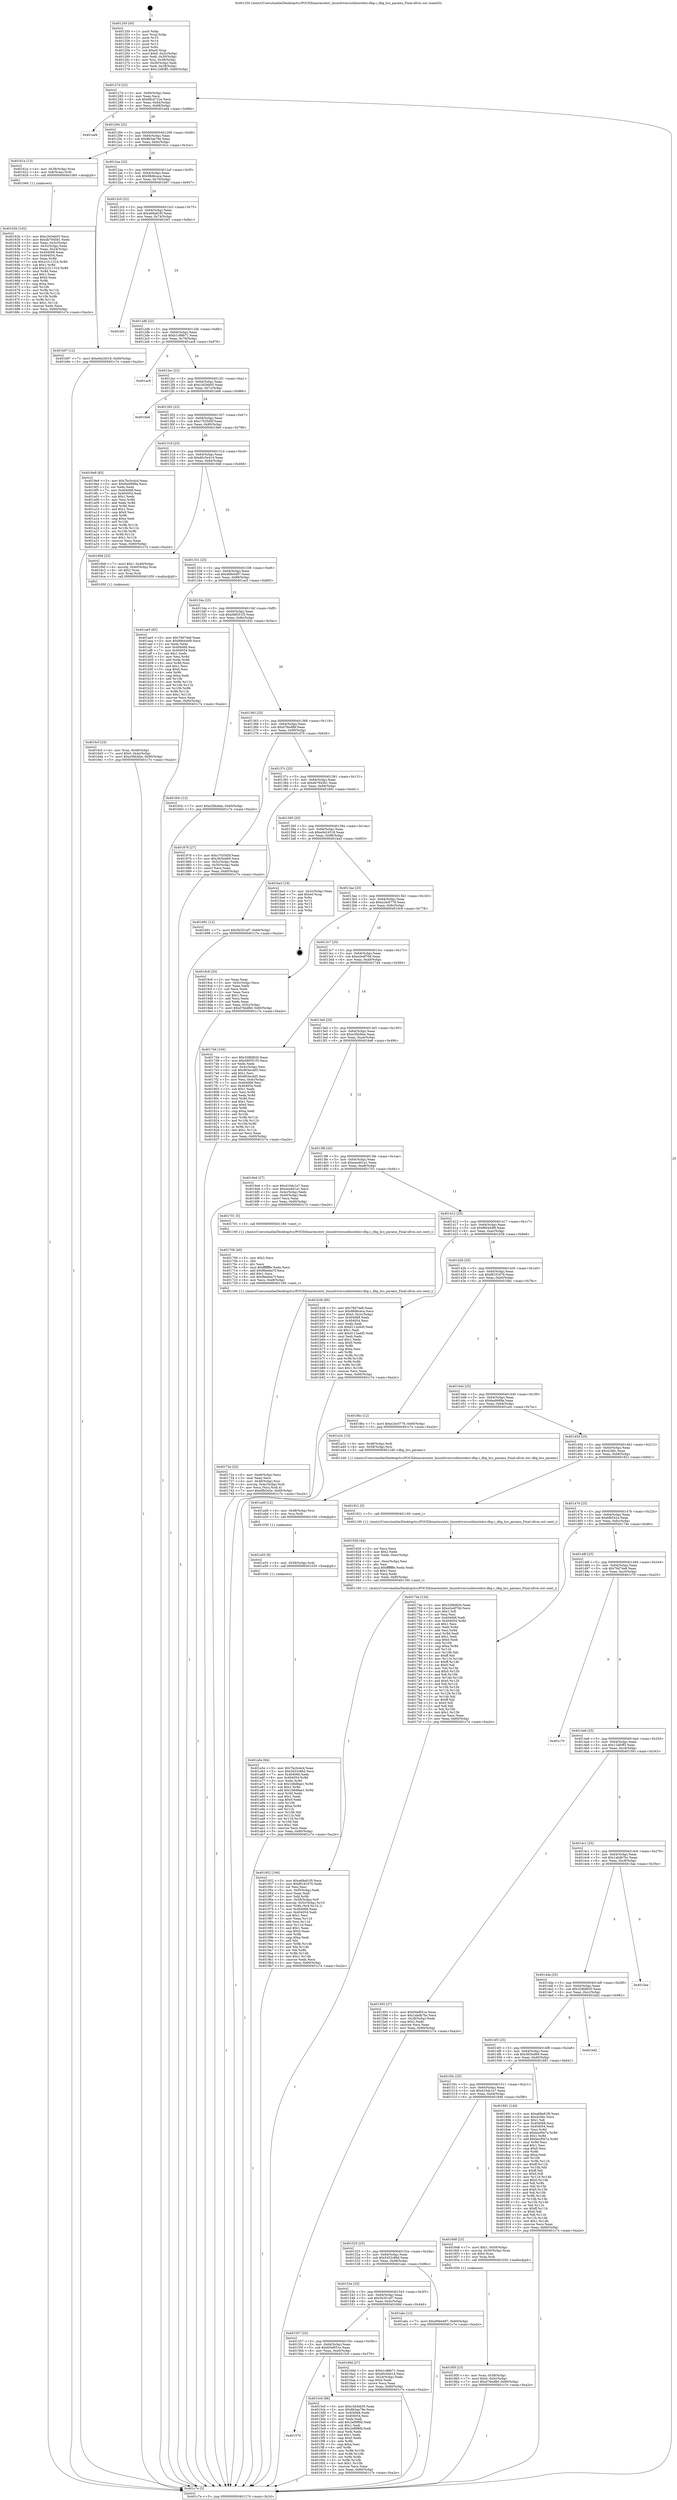 digraph "0x401250" {
  label = "0x401250 (/mnt/c/Users/mathe/Desktop/tcc/POCII/binaries/extr_linuxdriversusbhostehci-dbg.c_dbg_hcs_params_Final-ollvm.out::main(0))"
  labelloc = "t"
  node[shape=record]

  Entry [label="",width=0.3,height=0.3,shape=circle,fillcolor=black,style=filled]
  "0x40127d" [label="{
     0x40127d [23]\l
     | [instrs]\l
     &nbsp;&nbsp;0x40127d \<+3\>: mov -0x60(%rbp),%eax\l
     &nbsp;&nbsp;0x401280 \<+2\>: mov %eax,%ecx\l
     &nbsp;&nbsp;0x401282 \<+6\>: sub $0x88cd722e,%ecx\l
     &nbsp;&nbsp;0x401288 \<+3\>: mov %eax,-0x64(%rbp)\l
     &nbsp;&nbsp;0x40128b \<+3\>: mov %ecx,-0x68(%rbp)\l
     &nbsp;&nbsp;0x40128e \<+6\>: je 0000000000401ad4 \<main+0x884\>\l
  }"]
  "0x401ad4" [label="{
     0x401ad4\l
  }", style=dashed]
  "0x401294" [label="{
     0x401294 [22]\l
     | [instrs]\l
     &nbsp;&nbsp;0x401294 \<+5\>: jmp 0000000000401299 \<main+0x49\>\l
     &nbsp;&nbsp;0x401299 \<+3\>: mov -0x64(%rbp),%eax\l
     &nbsp;&nbsp;0x40129c \<+5\>: sub $0x8b3ae78e,%eax\l
     &nbsp;&nbsp;0x4012a1 \<+3\>: mov %eax,-0x6c(%rbp)\l
     &nbsp;&nbsp;0x4012a4 \<+6\>: je 000000000040161e \<main+0x3ce\>\l
  }"]
  Exit [label="",width=0.3,height=0.3,shape=circle,fillcolor=black,style=filled,peripheries=2]
  "0x40161e" [label="{
     0x40161e [13]\l
     | [instrs]\l
     &nbsp;&nbsp;0x40161e \<+4\>: mov -0x38(%rbp),%rax\l
     &nbsp;&nbsp;0x401622 \<+4\>: mov 0x8(%rax),%rdi\l
     &nbsp;&nbsp;0x401626 \<+5\>: call 0000000000401060 \<atoi@plt\>\l
     | [calls]\l
     &nbsp;&nbsp;0x401060 \{1\} (unknown)\l
  }"]
  "0x4012aa" [label="{
     0x4012aa [22]\l
     | [instrs]\l
     &nbsp;&nbsp;0x4012aa \<+5\>: jmp 00000000004012af \<main+0x5f\>\l
     &nbsp;&nbsp;0x4012af \<+3\>: mov -0x64(%rbp),%eax\l
     &nbsp;&nbsp;0x4012b2 \<+5\>: sub $0x98d6ceca,%eax\l
     &nbsp;&nbsp;0x4012b7 \<+3\>: mov %eax,-0x70(%rbp)\l
     &nbsp;&nbsp;0x4012ba \<+6\>: je 0000000000401b97 \<main+0x947\>\l
  }"]
  "0x401a5e" [label="{
     0x401a5e [94]\l
     | [instrs]\l
     &nbsp;&nbsp;0x401a5e \<+5\>: mov $0x7bc0cdcd,%eax\l
     &nbsp;&nbsp;0x401a63 \<+5\>: mov $0x5453c86d,%ecx\l
     &nbsp;&nbsp;0x401a68 \<+7\>: mov 0x404068,%edx\l
     &nbsp;&nbsp;0x401a6f \<+8\>: mov 0x404054,%r8d\l
     &nbsp;&nbsp;0x401a77 \<+3\>: mov %edx,%r9d\l
     &nbsp;&nbsp;0x401a7a \<+7\>: sub $0x1b8d8ae1,%r9d\l
     &nbsp;&nbsp;0x401a81 \<+4\>: sub $0x1,%r9d\l
     &nbsp;&nbsp;0x401a85 \<+7\>: add $0x1b8d8ae1,%r9d\l
     &nbsp;&nbsp;0x401a8c \<+4\>: imul %r9d,%edx\l
     &nbsp;&nbsp;0x401a90 \<+3\>: and $0x1,%edx\l
     &nbsp;&nbsp;0x401a93 \<+3\>: cmp $0x0,%edx\l
     &nbsp;&nbsp;0x401a96 \<+4\>: sete %r10b\l
     &nbsp;&nbsp;0x401a9a \<+4\>: cmp $0xa,%r8d\l
     &nbsp;&nbsp;0x401a9e \<+4\>: setl %r11b\l
     &nbsp;&nbsp;0x401aa2 \<+3\>: mov %r10b,%bl\l
     &nbsp;&nbsp;0x401aa5 \<+3\>: and %r11b,%bl\l
     &nbsp;&nbsp;0x401aa8 \<+3\>: xor %r11b,%r10b\l
     &nbsp;&nbsp;0x401aab \<+3\>: or %r10b,%bl\l
     &nbsp;&nbsp;0x401aae \<+3\>: test $0x1,%bl\l
     &nbsp;&nbsp;0x401ab1 \<+3\>: cmovne %ecx,%eax\l
     &nbsp;&nbsp;0x401ab4 \<+3\>: mov %eax,-0x60(%rbp)\l
     &nbsp;&nbsp;0x401ab7 \<+5\>: jmp 0000000000401c7e \<main+0xa2e\>\l
  }"]
  "0x401b97" [label="{
     0x401b97 [12]\l
     | [instrs]\l
     &nbsp;&nbsp;0x401b97 \<+7\>: movl $0xe0e24518,-0x60(%rbp)\l
     &nbsp;&nbsp;0x401b9e \<+5\>: jmp 0000000000401c7e \<main+0xa2e\>\l
  }"]
  "0x4012c0" [label="{
     0x4012c0 [22]\l
     | [instrs]\l
     &nbsp;&nbsp;0x4012c0 \<+5\>: jmp 00000000004012c5 \<main+0x75\>\l
     &nbsp;&nbsp;0x4012c5 \<+3\>: mov -0x64(%rbp),%eax\l
     &nbsp;&nbsp;0x4012c8 \<+5\>: sub $0xa68a81f0,%eax\l
     &nbsp;&nbsp;0x4012cd \<+3\>: mov %eax,-0x74(%rbp)\l
     &nbsp;&nbsp;0x4012d0 \<+6\>: je 0000000000401bf1 \<main+0x9a1\>\l
  }"]
  "0x401a55" [label="{
     0x401a55 [9]\l
     | [instrs]\l
     &nbsp;&nbsp;0x401a55 \<+4\>: mov -0x58(%rbp),%rdi\l
     &nbsp;&nbsp;0x401a59 \<+5\>: call 0000000000401030 \<free@plt\>\l
     | [calls]\l
     &nbsp;&nbsp;0x401030 \{1\} (unknown)\l
  }"]
  "0x401bf1" [label="{
     0x401bf1\l
  }", style=dashed]
  "0x4012d6" [label="{
     0x4012d6 [22]\l
     | [instrs]\l
     &nbsp;&nbsp;0x4012d6 \<+5\>: jmp 00000000004012db \<main+0x8b\>\l
     &nbsp;&nbsp;0x4012db \<+3\>: mov -0x64(%rbp),%eax\l
     &nbsp;&nbsp;0x4012de \<+5\>: sub $0xb1c88b71,%eax\l
     &nbsp;&nbsp;0x4012e3 \<+3\>: mov %eax,-0x78(%rbp)\l
     &nbsp;&nbsp;0x4012e6 \<+6\>: je 0000000000401ac8 \<main+0x878\>\l
  }"]
  "0x401a49" [label="{
     0x401a49 [12]\l
     | [instrs]\l
     &nbsp;&nbsp;0x401a49 \<+4\>: mov -0x48(%rbp),%rsi\l
     &nbsp;&nbsp;0x401a4d \<+3\>: mov %rsi,%rdi\l
     &nbsp;&nbsp;0x401a50 \<+5\>: call 0000000000401030 \<free@plt\>\l
     | [calls]\l
     &nbsp;&nbsp;0x401030 \{1\} (unknown)\l
  }"]
  "0x401ac8" [label="{
     0x401ac8\l
  }", style=dashed]
  "0x4012ec" [label="{
     0x4012ec [22]\l
     | [instrs]\l
     &nbsp;&nbsp;0x4012ec \<+5\>: jmp 00000000004012f1 \<main+0xa1\>\l
     &nbsp;&nbsp;0x4012f1 \<+3\>: mov -0x64(%rbp),%eax\l
     &nbsp;&nbsp;0x4012f4 \<+5\>: sub $0xc3d3eb05,%eax\l
     &nbsp;&nbsp;0x4012f9 \<+3\>: mov %eax,-0x7c(%rbp)\l
     &nbsp;&nbsp;0x4012fc \<+6\>: je 0000000000401bb6 \<main+0x966\>\l
  }"]
  "0x401952" [label="{
     0x401952 [106]\l
     | [instrs]\l
     &nbsp;&nbsp;0x401952 \<+5\>: mov $0xa68a81f0,%ecx\l
     &nbsp;&nbsp;0x401957 \<+5\>: mov $0xf8181676,%edx\l
     &nbsp;&nbsp;0x40195c \<+2\>: xor %esi,%esi\l
     &nbsp;&nbsp;0x40195e \<+6\>: mov -0xf0(%rbp),%edi\l
     &nbsp;&nbsp;0x401964 \<+3\>: imul %eax,%edi\l
     &nbsp;&nbsp;0x401967 \<+3\>: mov %dil,%r8b\l
     &nbsp;&nbsp;0x40196a \<+4\>: mov -0x58(%rbp),%r9\l
     &nbsp;&nbsp;0x40196e \<+4\>: movslq -0x5c(%rbp),%r10\l
     &nbsp;&nbsp;0x401972 \<+4\>: mov %r8b,(%r9,%r10,1)\l
     &nbsp;&nbsp;0x401976 \<+7\>: mov 0x404068,%eax\l
     &nbsp;&nbsp;0x40197d \<+7\>: mov 0x404054,%edi\l
     &nbsp;&nbsp;0x401984 \<+3\>: sub $0x1,%esi\l
     &nbsp;&nbsp;0x401987 \<+3\>: mov %eax,%r11d\l
     &nbsp;&nbsp;0x40198a \<+3\>: add %esi,%r11d\l
     &nbsp;&nbsp;0x40198d \<+4\>: imul %r11d,%eax\l
     &nbsp;&nbsp;0x401991 \<+3\>: and $0x1,%eax\l
     &nbsp;&nbsp;0x401994 \<+3\>: cmp $0x0,%eax\l
     &nbsp;&nbsp;0x401997 \<+4\>: sete %r8b\l
     &nbsp;&nbsp;0x40199b \<+3\>: cmp $0xa,%edi\l
     &nbsp;&nbsp;0x40199e \<+3\>: setl %bl\l
     &nbsp;&nbsp;0x4019a1 \<+3\>: mov %r8b,%r14b\l
     &nbsp;&nbsp;0x4019a4 \<+3\>: and %bl,%r14b\l
     &nbsp;&nbsp;0x4019a7 \<+3\>: xor %bl,%r8b\l
     &nbsp;&nbsp;0x4019aa \<+3\>: or %r8b,%r14b\l
     &nbsp;&nbsp;0x4019ad \<+4\>: test $0x1,%r14b\l
     &nbsp;&nbsp;0x4019b1 \<+3\>: cmovne %edx,%ecx\l
     &nbsp;&nbsp;0x4019b4 \<+3\>: mov %ecx,-0x60(%rbp)\l
     &nbsp;&nbsp;0x4019b7 \<+5\>: jmp 0000000000401c7e \<main+0xa2e\>\l
  }"]
  "0x401bb6" [label="{
     0x401bb6\l
  }", style=dashed]
  "0x401302" [label="{
     0x401302 [22]\l
     | [instrs]\l
     &nbsp;&nbsp;0x401302 \<+5\>: jmp 0000000000401307 \<main+0xb7\>\l
     &nbsp;&nbsp;0x401307 \<+3\>: mov -0x64(%rbp),%eax\l
     &nbsp;&nbsp;0x40130a \<+5\>: sub $0xc7035d5f,%eax\l
     &nbsp;&nbsp;0x40130f \<+3\>: mov %eax,-0x80(%rbp)\l
     &nbsp;&nbsp;0x401312 \<+6\>: je 00000000004019e9 \<main+0x799\>\l
  }"]
  "0x401926" [label="{
     0x401926 [44]\l
     | [instrs]\l
     &nbsp;&nbsp;0x401926 \<+2\>: xor %ecx,%ecx\l
     &nbsp;&nbsp;0x401928 \<+5\>: mov $0x2,%edx\l
     &nbsp;&nbsp;0x40192d \<+6\>: mov %edx,-0xec(%rbp)\l
     &nbsp;&nbsp;0x401933 \<+1\>: cltd\l
     &nbsp;&nbsp;0x401934 \<+6\>: mov -0xec(%rbp),%esi\l
     &nbsp;&nbsp;0x40193a \<+2\>: idiv %esi\l
     &nbsp;&nbsp;0x40193c \<+6\>: imul $0xfffffffe,%edx,%edx\l
     &nbsp;&nbsp;0x401942 \<+3\>: sub $0x1,%ecx\l
     &nbsp;&nbsp;0x401945 \<+2\>: sub %ecx,%edx\l
     &nbsp;&nbsp;0x401947 \<+6\>: mov %edx,-0xf0(%rbp)\l
     &nbsp;&nbsp;0x40194d \<+5\>: call 0000000000401160 \<next_i\>\l
     | [calls]\l
     &nbsp;&nbsp;0x401160 \{1\} (/mnt/c/Users/mathe/Desktop/tcc/POCII/binaries/extr_linuxdriversusbhostehci-dbg.c_dbg_hcs_params_Final-ollvm.out::next_i)\l
  }"]
  "0x4019e9" [label="{
     0x4019e9 [83]\l
     | [instrs]\l
     &nbsp;&nbsp;0x4019e9 \<+5\>: mov $0x7bc0cdcd,%eax\l
     &nbsp;&nbsp;0x4019ee \<+5\>: mov $0xfea9989a,%ecx\l
     &nbsp;&nbsp;0x4019f3 \<+2\>: xor %edx,%edx\l
     &nbsp;&nbsp;0x4019f5 \<+7\>: mov 0x404068,%esi\l
     &nbsp;&nbsp;0x4019fc \<+7\>: mov 0x404054,%edi\l
     &nbsp;&nbsp;0x401a03 \<+3\>: sub $0x1,%edx\l
     &nbsp;&nbsp;0x401a06 \<+3\>: mov %esi,%r8d\l
     &nbsp;&nbsp;0x401a09 \<+3\>: add %edx,%r8d\l
     &nbsp;&nbsp;0x401a0c \<+4\>: imul %r8d,%esi\l
     &nbsp;&nbsp;0x401a10 \<+3\>: and $0x1,%esi\l
     &nbsp;&nbsp;0x401a13 \<+3\>: cmp $0x0,%esi\l
     &nbsp;&nbsp;0x401a16 \<+4\>: sete %r9b\l
     &nbsp;&nbsp;0x401a1a \<+3\>: cmp $0xa,%edi\l
     &nbsp;&nbsp;0x401a1d \<+4\>: setl %r10b\l
     &nbsp;&nbsp;0x401a21 \<+3\>: mov %r9b,%r11b\l
     &nbsp;&nbsp;0x401a24 \<+3\>: and %r10b,%r11b\l
     &nbsp;&nbsp;0x401a27 \<+3\>: xor %r10b,%r9b\l
     &nbsp;&nbsp;0x401a2a \<+3\>: or %r9b,%r11b\l
     &nbsp;&nbsp;0x401a2d \<+4\>: test $0x1,%r11b\l
     &nbsp;&nbsp;0x401a31 \<+3\>: cmovne %ecx,%eax\l
     &nbsp;&nbsp;0x401a34 \<+3\>: mov %eax,-0x60(%rbp)\l
     &nbsp;&nbsp;0x401a37 \<+5\>: jmp 0000000000401c7e \<main+0xa2e\>\l
  }"]
  "0x401318" [label="{
     0x401318 [25]\l
     | [instrs]\l
     &nbsp;&nbsp;0x401318 \<+5\>: jmp 000000000040131d \<main+0xcd\>\l
     &nbsp;&nbsp;0x40131d \<+3\>: mov -0x64(%rbp),%eax\l
     &nbsp;&nbsp;0x401320 \<+5\>: sub $0xd0c5e414,%eax\l
     &nbsp;&nbsp;0x401325 \<+6\>: mov %eax,-0x84(%rbp)\l
     &nbsp;&nbsp;0x40132b \<+6\>: je 00000000004016b8 \<main+0x468\>\l
  }"]
  "0x40185f" [label="{
     0x40185f [23]\l
     | [instrs]\l
     &nbsp;&nbsp;0x40185f \<+4\>: mov %rax,-0x58(%rbp)\l
     &nbsp;&nbsp;0x401863 \<+7\>: movl $0x0,-0x5c(%rbp)\l
     &nbsp;&nbsp;0x40186a \<+7\>: movl $0xd76edfbf,-0x60(%rbp)\l
     &nbsp;&nbsp;0x401871 \<+5\>: jmp 0000000000401c7e \<main+0xa2e\>\l
  }"]
  "0x4016b8" [label="{
     0x4016b8 [23]\l
     | [instrs]\l
     &nbsp;&nbsp;0x4016b8 \<+7\>: movl $0x1,-0x40(%rbp)\l
     &nbsp;&nbsp;0x4016bf \<+4\>: movslq -0x40(%rbp),%rax\l
     &nbsp;&nbsp;0x4016c3 \<+4\>: shl $0x2,%rax\l
     &nbsp;&nbsp;0x4016c7 \<+3\>: mov %rax,%rdi\l
     &nbsp;&nbsp;0x4016ca \<+5\>: call 0000000000401050 \<malloc@plt\>\l
     | [calls]\l
     &nbsp;&nbsp;0x401050 \{1\} (unknown)\l
  }"]
  "0x401331" [label="{
     0x401331 [25]\l
     | [instrs]\l
     &nbsp;&nbsp;0x401331 \<+5\>: jmp 0000000000401336 \<main+0xe6\>\l
     &nbsp;&nbsp;0x401336 \<+3\>: mov -0x64(%rbp),%eax\l
     &nbsp;&nbsp;0x401339 \<+5\>: sub $0xd0fe4497,%eax\l
     &nbsp;&nbsp;0x40133e \<+6\>: mov %eax,-0x88(%rbp)\l
     &nbsp;&nbsp;0x401344 \<+6\>: je 0000000000401ae5 \<main+0x895\>\l
  }"]
  "0x40172e" [label="{
     0x40172e [32]\l
     | [instrs]\l
     &nbsp;&nbsp;0x40172e \<+6\>: mov -0xe8(%rbp),%ecx\l
     &nbsp;&nbsp;0x401734 \<+3\>: imul %eax,%ecx\l
     &nbsp;&nbsp;0x401737 \<+4\>: mov -0x48(%rbp),%rsi\l
     &nbsp;&nbsp;0x40173b \<+4\>: movslq -0x4c(%rbp),%rdi\l
     &nbsp;&nbsp;0x40173f \<+3\>: mov %ecx,(%rsi,%rdi,4)\l
     &nbsp;&nbsp;0x401742 \<+7\>: movl $0x6fb542e,-0x60(%rbp)\l
     &nbsp;&nbsp;0x401749 \<+5\>: jmp 0000000000401c7e \<main+0xa2e\>\l
  }"]
  "0x401ae5" [label="{
     0x401ae5 [83]\l
     | [instrs]\l
     &nbsp;&nbsp;0x401ae5 \<+5\>: mov $0x79d74e8,%eax\l
     &nbsp;&nbsp;0x401aea \<+5\>: mov $0xf66444f9,%ecx\l
     &nbsp;&nbsp;0x401aef \<+2\>: xor %edx,%edx\l
     &nbsp;&nbsp;0x401af1 \<+7\>: mov 0x404068,%esi\l
     &nbsp;&nbsp;0x401af8 \<+7\>: mov 0x404054,%edi\l
     &nbsp;&nbsp;0x401aff \<+3\>: sub $0x1,%edx\l
     &nbsp;&nbsp;0x401b02 \<+3\>: mov %esi,%r8d\l
     &nbsp;&nbsp;0x401b05 \<+3\>: add %edx,%r8d\l
     &nbsp;&nbsp;0x401b08 \<+4\>: imul %r8d,%esi\l
     &nbsp;&nbsp;0x401b0c \<+3\>: and $0x1,%esi\l
     &nbsp;&nbsp;0x401b0f \<+3\>: cmp $0x0,%esi\l
     &nbsp;&nbsp;0x401b12 \<+4\>: sete %r9b\l
     &nbsp;&nbsp;0x401b16 \<+3\>: cmp $0xa,%edi\l
     &nbsp;&nbsp;0x401b19 \<+4\>: setl %r10b\l
     &nbsp;&nbsp;0x401b1d \<+3\>: mov %r9b,%r11b\l
     &nbsp;&nbsp;0x401b20 \<+3\>: and %r10b,%r11b\l
     &nbsp;&nbsp;0x401b23 \<+3\>: xor %r10b,%r9b\l
     &nbsp;&nbsp;0x401b26 \<+3\>: or %r9b,%r11b\l
     &nbsp;&nbsp;0x401b29 \<+4\>: test $0x1,%r11b\l
     &nbsp;&nbsp;0x401b2d \<+3\>: cmovne %ecx,%eax\l
     &nbsp;&nbsp;0x401b30 \<+3\>: mov %eax,-0x60(%rbp)\l
     &nbsp;&nbsp;0x401b33 \<+5\>: jmp 0000000000401c7e \<main+0xa2e\>\l
  }"]
  "0x40134a" [label="{
     0x40134a [25]\l
     | [instrs]\l
     &nbsp;&nbsp;0x40134a \<+5\>: jmp 000000000040134f \<main+0xff\>\l
     &nbsp;&nbsp;0x40134f \<+3\>: mov -0x64(%rbp),%eax\l
     &nbsp;&nbsp;0x401352 \<+5\>: sub $0xd48551f3,%eax\l
     &nbsp;&nbsp;0x401357 \<+6\>: mov %eax,-0x8c(%rbp)\l
     &nbsp;&nbsp;0x40135d \<+6\>: je 000000000040183c \<main+0x5ec\>\l
  }"]
  "0x401706" [label="{
     0x401706 [40]\l
     | [instrs]\l
     &nbsp;&nbsp;0x401706 \<+5\>: mov $0x2,%ecx\l
     &nbsp;&nbsp;0x40170b \<+1\>: cltd\l
     &nbsp;&nbsp;0x40170c \<+2\>: idiv %ecx\l
     &nbsp;&nbsp;0x40170e \<+6\>: imul $0xfffffffe,%edx,%ecx\l
     &nbsp;&nbsp;0x401714 \<+6\>: add $0x9beeba7f,%ecx\l
     &nbsp;&nbsp;0x40171a \<+3\>: add $0x1,%ecx\l
     &nbsp;&nbsp;0x40171d \<+6\>: sub $0x9beeba7f,%ecx\l
     &nbsp;&nbsp;0x401723 \<+6\>: mov %ecx,-0xe8(%rbp)\l
     &nbsp;&nbsp;0x401729 \<+5\>: call 0000000000401160 \<next_i\>\l
     | [calls]\l
     &nbsp;&nbsp;0x401160 \{1\} (/mnt/c/Users/mathe/Desktop/tcc/POCII/binaries/extr_linuxdriversusbhostehci-dbg.c_dbg_hcs_params_Final-ollvm.out::next_i)\l
  }"]
  "0x40183c" [label="{
     0x40183c [12]\l
     | [instrs]\l
     &nbsp;&nbsp;0x40183c \<+7\>: movl $0xe3fdcbbe,-0x60(%rbp)\l
     &nbsp;&nbsp;0x401843 \<+5\>: jmp 0000000000401c7e \<main+0xa2e\>\l
  }"]
  "0x401363" [label="{
     0x401363 [25]\l
     | [instrs]\l
     &nbsp;&nbsp;0x401363 \<+5\>: jmp 0000000000401368 \<main+0x118\>\l
     &nbsp;&nbsp;0x401368 \<+3\>: mov -0x64(%rbp),%eax\l
     &nbsp;&nbsp;0x40136b \<+5\>: sub $0xd76edfbf,%eax\l
     &nbsp;&nbsp;0x401370 \<+6\>: mov %eax,-0x90(%rbp)\l
     &nbsp;&nbsp;0x401376 \<+6\>: je 0000000000401876 \<main+0x626\>\l
  }"]
  "0x4016cf" [label="{
     0x4016cf [23]\l
     | [instrs]\l
     &nbsp;&nbsp;0x4016cf \<+4\>: mov %rax,-0x48(%rbp)\l
     &nbsp;&nbsp;0x4016d3 \<+7\>: movl $0x0,-0x4c(%rbp)\l
     &nbsp;&nbsp;0x4016da \<+7\>: movl $0xe3fdcbbe,-0x60(%rbp)\l
     &nbsp;&nbsp;0x4016e1 \<+5\>: jmp 0000000000401c7e \<main+0xa2e\>\l
  }"]
  "0x401876" [label="{
     0x401876 [27]\l
     | [instrs]\l
     &nbsp;&nbsp;0x401876 \<+5\>: mov $0xc7035d5f,%eax\l
     &nbsp;&nbsp;0x40187b \<+5\>: mov $0x3fc5ed69,%ecx\l
     &nbsp;&nbsp;0x401880 \<+3\>: mov -0x5c(%rbp),%edx\l
     &nbsp;&nbsp;0x401883 \<+3\>: cmp -0x50(%rbp),%edx\l
     &nbsp;&nbsp;0x401886 \<+3\>: cmovl %ecx,%eax\l
     &nbsp;&nbsp;0x401889 \<+3\>: mov %eax,-0x60(%rbp)\l
     &nbsp;&nbsp;0x40188c \<+5\>: jmp 0000000000401c7e \<main+0xa2e\>\l
  }"]
  "0x40137c" [label="{
     0x40137c [25]\l
     | [instrs]\l
     &nbsp;&nbsp;0x40137c \<+5\>: jmp 0000000000401381 \<main+0x131\>\l
     &nbsp;&nbsp;0x401381 \<+3\>: mov -0x64(%rbp),%eax\l
     &nbsp;&nbsp;0x401384 \<+5\>: sub $0xdb794581,%eax\l
     &nbsp;&nbsp;0x401389 \<+6\>: mov %eax,-0x94(%rbp)\l
     &nbsp;&nbsp;0x40138f \<+6\>: je 0000000000401691 \<main+0x441\>\l
  }"]
  "0x40162b" [label="{
     0x40162b [102]\l
     | [instrs]\l
     &nbsp;&nbsp;0x40162b \<+5\>: mov $0xc3d3eb05,%ecx\l
     &nbsp;&nbsp;0x401630 \<+5\>: mov $0xdb794581,%edx\l
     &nbsp;&nbsp;0x401635 \<+3\>: mov %eax,-0x3c(%rbp)\l
     &nbsp;&nbsp;0x401638 \<+3\>: mov -0x3c(%rbp),%eax\l
     &nbsp;&nbsp;0x40163b \<+3\>: mov %eax,-0x24(%rbp)\l
     &nbsp;&nbsp;0x40163e \<+7\>: mov 0x404068,%eax\l
     &nbsp;&nbsp;0x401645 \<+7\>: mov 0x404054,%esi\l
     &nbsp;&nbsp;0x40164c \<+3\>: mov %eax,%r8d\l
     &nbsp;&nbsp;0x40164f \<+7\>: sub $0x2c31131d,%r8d\l
     &nbsp;&nbsp;0x401656 \<+4\>: sub $0x1,%r8d\l
     &nbsp;&nbsp;0x40165a \<+7\>: add $0x2c31131d,%r8d\l
     &nbsp;&nbsp;0x401661 \<+4\>: imul %r8d,%eax\l
     &nbsp;&nbsp;0x401665 \<+3\>: and $0x1,%eax\l
     &nbsp;&nbsp;0x401668 \<+3\>: cmp $0x0,%eax\l
     &nbsp;&nbsp;0x40166b \<+4\>: sete %r9b\l
     &nbsp;&nbsp;0x40166f \<+3\>: cmp $0xa,%esi\l
     &nbsp;&nbsp;0x401672 \<+4\>: setl %r10b\l
     &nbsp;&nbsp;0x401676 \<+3\>: mov %r9b,%r11b\l
     &nbsp;&nbsp;0x401679 \<+3\>: and %r10b,%r11b\l
     &nbsp;&nbsp;0x40167c \<+3\>: xor %r10b,%r9b\l
     &nbsp;&nbsp;0x40167f \<+3\>: or %r9b,%r11b\l
     &nbsp;&nbsp;0x401682 \<+4\>: test $0x1,%r11b\l
     &nbsp;&nbsp;0x401686 \<+3\>: cmovne %edx,%ecx\l
     &nbsp;&nbsp;0x401689 \<+3\>: mov %ecx,-0x60(%rbp)\l
     &nbsp;&nbsp;0x40168c \<+5\>: jmp 0000000000401c7e \<main+0xa2e\>\l
  }"]
  "0x401691" [label="{
     0x401691 [12]\l
     | [instrs]\l
     &nbsp;&nbsp;0x401691 \<+7\>: movl $0x5b351ef7,-0x60(%rbp)\l
     &nbsp;&nbsp;0x401698 \<+5\>: jmp 0000000000401c7e \<main+0xa2e\>\l
  }"]
  "0x401395" [label="{
     0x401395 [25]\l
     | [instrs]\l
     &nbsp;&nbsp;0x401395 \<+5\>: jmp 000000000040139a \<main+0x14a\>\l
     &nbsp;&nbsp;0x40139a \<+3\>: mov -0x64(%rbp),%eax\l
     &nbsp;&nbsp;0x40139d \<+5\>: sub $0xe0e24518,%eax\l
     &nbsp;&nbsp;0x4013a2 \<+6\>: mov %eax,-0x98(%rbp)\l
     &nbsp;&nbsp;0x4013a8 \<+6\>: je 0000000000401ba3 \<main+0x953\>\l
  }"]
  "0x401570" [label="{
     0x401570\l
  }", style=dashed]
  "0x401ba3" [label="{
     0x401ba3 [19]\l
     | [instrs]\l
     &nbsp;&nbsp;0x401ba3 \<+3\>: mov -0x2c(%rbp),%eax\l
     &nbsp;&nbsp;0x401ba6 \<+7\>: add $0xe0,%rsp\l
     &nbsp;&nbsp;0x401bad \<+1\>: pop %rbx\l
     &nbsp;&nbsp;0x401bae \<+2\>: pop %r12\l
     &nbsp;&nbsp;0x401bb0 \<+2\>: pop %r14\l
     &nbsp;&nbsp;0x401bb2 \<+2\>: pop %r15\l
     &nbsp;&nbsp;0x401bb4 \<+1\>: pop %rbp\l
     &nbsp;&nbsp;0x401bb5 \<+1\>: ret\l
  }"]
  "0x4013ae" [label="{
     0x4013ae [25]\l
     | [instrs]\l
     &nbsp;&nbsp;0x4013ae \<+5\>: jmp 00000000004013b3 \<main+0x163\>\l
     &nbsp;&nbsp;0x4013b3 \<+3\>: mov -0x64(%rbp),%eax\l
     &nbsp;&nbsp;0x4013b6 \<+5\>: sub $0xe24c0778,%eax\l
     &nbsp;&nbsp;0x4013bb \<+6\>: mov %eax,-0x9c(%rbp)\l
     &nbsp;&nbsp;0x4013c1 \<+6\>: je 00000000004019c8 \<main+0x778\>\l
  }"]
  "0x4015c6" [label="{
     0x4015c6 [88]\l
     | [instrs]\l
     &nbsp;&nbsp;0x4015c6 \<+5\>: mov $0xc3d3eb05,%eax\l
     &nbsp;&nbsp;0x4015cb \<+5\>: mov $0x8b3ae78e,%ecx\l
     &nbsp;&nbsp;0x4015d0 \<+7\>: mov 0x404068,%edx\l
     &nbsp;&nbsp;0x4015d7 \<+7\>: mov 0x404054,%esi\l
     &nbsp;&nbsp;0x4015de \<+2\>: mov %edx,%edi\l
     &nbsp;&nbsp;0x4015e0 \<+6\>: add $0x2ef9f8fd,%edi\l
     &nbsp;&nbsp;0x4015e6 \<+3\>: sub $0x1,%edi\l
     &nbsp;&nbsp;0x4015e9 \<+6\>: sub $0x2ef9f8fd,%edi\l
     &nbsp;&nbsp;0x4015ef \<+3\>: imul %edi,%edx\l
     &nbsp;&nbsp;0x4015f2 \<+3\>: and $0x1,%edx\l
     &nbsp;&nbsp;0x4015f5 \<+3\>: cmp $0x0,%edx\l
     &nbsp;&nbsp;0x4015f8 \<+4\>: sete %r8b\l
     &nbsp;&nbsp;0x4015fc \<+3\>: cmp $0xa,%esi\l
     &nbsp;&nbsp;0x4015ff \<+4\>: setl %r9b\l
     &nbsp;&nbsp;0x401603 \<+3\>: mov %r8b,%r10b\l
     &nbsp;&nbsp;0x401606 \<+3\>: and %r9b,%r10b\l
     &nbsp;&nbsp;0x401609 \<+3\>: xor %r9b,%r8b\l
     &nbsp;&nbsp;0x40160c \<+3\>: or %r8b,%r10b\l
     &nbsp;&nbsp;0x40160f \<+4\>: test $0x1,%r10b\l
     &nbsp;&nbsp;0x401613 \<+3\>: cmovne %ecx,%eax\l
     &nbsp;&nbsp;0x401616 \<+3\>: mov %eax,-0x60(%rbp)\l
     &nbsp;&nbsp;0x401619 \<+5\>: jmp 0000000000401c7e \<main+0xa2e\>\l
  }"]
  "0x4019c8" [label="{
     0x4019c8 [33]\l
     | [instrs]\l
     &nbsp;&nbsp;0x4019c8 \<+2\>: xor %eax,%eax\l
     &nbsp;&nbsp;0x4019ca \<+3\>: mov -0x5c(%rbp),%ecx\l
     &nbsp;&nbsp;0x4019cd \<+2\>: mov %eax,%edx\l
     &nbsp;&nbsp;0x4019cf \<+2\>: sub %ecx,%edx\l
     &nbsp;&nbsp;0x4019d1 \<+2\>: mov %eax,%ecx\l
     &nbsp;&nbsp;0x4019d3 \<+3\>: sub $0x1,%ecx\l
     &nbsp;&nbsp;0x4019d6 \<+2\>: add %ecx,%edx\l
     &nbsp;&nbsp;0x4019d8 \<+2\>: sub %edx,%eax\l
     &nbsp;&nbsp;0x4019da \<+3\>: mov %eax,-0x5c(%rbp)\l
     &nbsp;&nbsp;0x4019dd \<+7\>: movl $0xd76edfbf,-0x60(%rbp)\l
     &nbsp;&nbsp;0x4019e4 \<+5\>: jmp 0000000000401c7e \<main+0xa2e\>\l
  }"]
  "0x4013c7" [label="{
     0x4013c7 [25]\l
     | [instrs]\l
     &nbsp;&nbsp;0x4013c7 \<+5\>: jmp 00000000004013cc \<main+0x17c\>\l
     &nbsp;&nbsp;0x4013cc \<+3\>: mov -0x64(%rbp),%eax\l
     &nbsp;&nbsp;0x4013cf \<+5\>: sub $0xe2e4f70d,%eax\l
     &nbsp;&nbsp;0x4013d4 \<+6\>: mov %eax,-0xa0(%rbp)\l
     &nbsp;&nbsp;0x4013da \<+6\>: je 00000000004017d4 \<main+0x584\>\l
  }"]
  "0x401557" [label="{
     0x401557 [25]\l
     | [instrs]\l
     &nbsp;&nbsp;0x401557 \<+5\>: jmp 000000000040155c \<main+0x30c\>\l
     &nbsp;&nbsp;0x40155c \<+3\>: mov -0x64(%rbp),%eax\l
     &nbsp;&nbsp;0x40155f \<+5\>: sub $0x65ef051e,%eax\l
     &nbsp;&nbsp;0x401564 \<+6\>: mov %eax,-0xe0(%rbp)\l
     &nbsp;&nbsp;0x40156a \<+6\>: je 00000000004015c6 \<main+0x376\>\l
  }"]
  "0x4017d4" [label="{
     0x4017d4 [104]\l
     | [instrs]\l
     &nbsp;&nbsp;0x4017d4 \<+5\>: mov $0x328fd820,%eax\l
     &nbsp;&nbsp;0x4017d9 \<+5\>: mov $0xd48551f3,%ecx\l
     &nbsp;&nbsp;0x4017de \<+2\>: xor %edx,%edx\l
     &nbsp;&nbsp;0x4017e0 \<+3\>: mov -0x4c(%rbp),%esi\l
     &nbsp;&nbsp;0x4017e3 \<+6\>: sub $0x963ecdd5,%esi\l
     &nbsp;&nbsp;0x4017e9 \<+3\>: add $0x1,%esi\l
     &nbsp;&nbsp;0x4017ec \<+6\>: add $0x963ecdd5,%esi\l
     &nbsp;&nbsp;0x4017f2 \<+3\>: mov %esi,-0x4c(%rbp)\l
     &nbsp;&nbsp;0x4017f5 \<+7\>: mov 0x404068,%esi\l
     &nbsp;&nbsp;0x4017fc \<+7\>: mov 0x404054,%edi\l
     &nbsp;&nbsp;0x401803 \<+3\>: sub $0x1,%edx\l
     &nbsp;&nbsp;0x401806 \<+3\>: mov %esi,%r8d\l
     &nbsp;&nbsp;0x401809 \<+3\>: add %edx,%r8d\l
     &nbsp;&nbsp;0x40180c \<+4\>: imul %r8d,%esi\l
     &nbsp;&nbsp;0x401810 \<+3\>: and $0x1,%esi\l
     &nbsp;&nbsp;0x401813 \<+3\>: cmp $0x0,%esi\l
     &nbsp;&nbsp;0x401816 \<+4\>: sete %r9b\l
     &nbsp;&nbsp;0x40181a \<+3\>: cmp $0xa,%edi\l
     &nbsp;&nbsp;0x40181d \<+4\>: setl %r10b\l
     &nbsp;&nbsp;0x401821 \<+3\>: mov %r9b,%r11b\l
     &nbsp;&nbsp;0x401824 \<+3\>: and %r10b,%r11b\l
     &nbsp;&nbsp;0x401827 \<+3\>: xor %r10b,%r9b\l
     &nbsp;&nbsp;0x40182a \<+3\>: or %r9b,%r11b\l
     &nbsp;&nbsp;0x40182d \<+4\>: test $0x1,%r11b\l
     &nbsp;&nbsp;0x401831 \<+3\>: cmovne %ecx,%eax\l
     &nbsp;&nbsp;0x401834 \<+3\>: mov %eax,-0x60(%rbp)\l
     &nbsp;&nbsp;0x401837 \<+5\>: jmp 0000000000401c7e \<main+0xa2e\>\l
  }"]
  "0x4013e0" [label="{
     0x4013e0 [25]\l
     | [instrs]\l
     &nbsp;&nbsp;0x4013e0 \<+5\>: jmp 00000000004013e5 \<main+0x195\>\l
     &nbsp;&nbsp;0x4013e5 \<+3\>: mov -0x64(%rbp),%eax\l
     &nbsp;&nbsp;0x4013e8 \<+5\>: sub $0xe3fdcbbe,%eax\l
     &nbsp;&nbsp;0x4013ed \<+6\>: mov %eax,-0xa4(%rbp)\l
     &nbsp;&nbsp;0x4013f3 \<+6\>: je 00000000004016e6 \<main+0x496\>\l
  }"]
  "0x40169d" [label="{
     0x40169d [27]\l
     | [instrs]\l
     &nbsp;&nbsp;0x40169d \<+5\>: mov $0xb1c88b71,%eax\l
     &nbsp;&nbsp;0x4016a2 \<+5\>: mov $0xd0c5e414,%ecx\l
     &nbsp;&nbsp;0x4016a7 \<+3\>: mov -0x24(%rbp),%edx\l
     &nbsp;&nbsp;0x4016aa \<+3\>: cmp $0x0,%edx\l
     &nbsp;&nbsp;0x4016ad \<+3\>: cmove %ecx,%eax\l
     &nbsp;&nbsp;0x4016b0 \<+3\>: mov %eax,-0x60(%rbp)\l
     &nbsp;&nbsp;0x4016b3 \<+5\>: jmp 0000000000401c7e \<main+0xa2e\>\l
  }"]
  "0x4016e6" [label="{
     0x4016e6 [27]\l
     | [instrs]\l
     &nbsp;&nbsp;0x4016e6 \<+5\>: mov $0x410dc1e7,%eax\l
     &nbsp;&nbsp;0x4016eb \<+5\>: mov $0xeea461a1,%ecx\l
     &nbsp;&nbsp;0x4016f0 \<+3\>: mov -0x4c(%rbp),%edx\l
     &nbsp;&nbsp;0x4016f3 \<+3\>: cmp -0x40(%rbp),%edx\l
     &nbsp;&nbsp;0x4016f6 \<+3\>: cmovl %ecx,%eax\l
     &nbsp;&nbsp;0x4016f9 \<+3\>: mov %eax,-0x60(%rbp)\l
     &nbsp;&nbsp;0x4016fc \<+5\>: jmp 0000000000401c7e \<main+0xa2e\>\l
  }"]
  "0x4013f9" [label="{
     0x4013f9 [25]\l
     | [instrs]\l
     &nbsp;&nbsp;0x4013f9 \<+5\>: jmp 00000000004013fe \<main+0x1ae\>\l
     &nbsp;&nbsp;0x4013fe \<+3\>: mov -0x64(%rbp),%eax\l
     &nbsp;&nbsp;0x401401 \<+5\>: sub $0xeea461a1,%eax\l
     &nbsp;&nbsp;0x401406 \<+6\>: mov %eax,-0xa8(%rbp)\l
     &nbsp;&nbsp;0x40140c \<+6\>: je 0000000000401701 \<main+0x4b1\>\l
  }"]
  "0x40153e" [label="{
     0x40153e [25]\l
     | [instrs]\l
     &nbsp;&nbsp;0x40153e \<+5\>: jmp 0000000000401543 \<main+0x2f3\>\l
     &nbsp;&nbsp;0x401543 \<+3\>: mov -0x64(%rbp),%eax\l
     &nbsp;&nbsp;0x401546 \<+5\>: sub $0x5b351ef7,%eax\l
     &nbsp;&nbsp;0x40154b \<+6\>: mov %eax,-0xdc(%rbp)\l
     &nbsp;&nbsp;0x401551 \<+6\>: je 000000000040169d \<main+0x44d\>\l
  }"]
  "0x401701" [label="{
     0x401701 [5]\l
     | [instrs]\l
     &nbsp;&nbsp;0x401701 \<+5\>: call 0000000000401160 \<next_i\>\l
     | [calls]\l
     &nbsp;&nbsp;0x401160 \{1\} (/mnt/c/Users/mathe/Desktop/tcc/POCII/binaries/extr_linuxdriversusbhostehci-dbg.c_dbg_hcs_params_Final-ollvm.out::next_i)\l
  }"]
  "0x401412" [label="{
     0x401412 [25]\l
     | [instrs]\l
     &nbsp;&nbsp;0x401412 \<+5\>: jmp 0000000000401417 \<main+0x1c7\>\l
     &nbsp;&nbsp;0x401417 \<+3\>: mov -0x64(%rbp),%eax\l
     &nbsp;&nbsp;0x40141a \<+5\>: sub $0xf66444f9,%eax\l
     &nbsp;&nbsp;0x40141f \<+6\>: mov %eax,-0xac(%rbp)\l
     &nbsp;&nbsp;0x401425 \<+6\>: je 0000000000401b38 \<main+0x8e8\>\l
  }"]
  "0x401abc" [label="{
     0x401abc [12]\l
     | [instrs]\l
     &nbsp;&nbsp;0x401abc \<+7\>: movl $0xd0fe4497,-0x60(%rbp)\l
     &nbsp;&nbsp;0x401ac3 \<+5\>: jmp 0000000000401c7e \<main+0xa2e\>\l
  }"]
  "0x401b38" [label="{
     0x401b38 [95]\l
     | [instrs]\l
     &nbsp;&nbsp;0x401b38 \<+5\>: mov $0x79d74e8,%eax\l
     &nbsp;&nbsp;0x401b3d \<+5\>: mov $0x98d6ceca,%ecx\l
     &nbsp;&nbsp;0x401b42 \<+7\>: movl $0x0,-0x2c(%rbp)\l
     &nbsp;&nbsp;0x401b49 \<+7\>: mov 0x404068,%edx\l
     &nbsp;&nbsp;0x401b50 \<+7\>: mov 0x404054,%esi\l
     &nbsp;&nbsp;0x401b57 \<+2\>: mov %edx,%edi\l
     &nbsp;&nbsp;0x401b59 \<+6\>: sub $0xd112a4d5,%edi\l
     &nbsp;&nbsp;0x401b5f \<+3\>: sub $0x1,%edi\l
     &nbsp;&nbsp;0x401b62 \<+6\>: add $0xd112a4d5,%edi\l
     &nbsp;&nbsp;0x401b68 \<+3\>: imul %edi,%edx\l
     &nbsp;&nbsp;0x401b6b \<+3\>: and $0x1,%edx\l
     &nbsp;&nbsp;0x401b6e \<+3\>: cmp $0x0,%edx\l
     &nbsp;&nbsp;0x401b71 \<+4\>: sete %r8b\l
     &nbsp;&nbsp;0x401b75 \<+3\>: cmp $0xa,%esi\l
     &nbsp;&nbsp;0x401b78 \<+4\>: setl %r9b\l
     &nbsp;&nbsp;0x401b7c \<+3\>: mov %r8b,%r10b\l
     &nbsp;&nbsp;0x401b7f \<+3\>: and %r9b,%r10b\l
     &nbsp;&nbsp;0x401b82 \<+3\>: xor %r9b,%r8b\l
     &nbsp;&nbsp;0x401b85 \<+3\>: or %r8b,%r10b\l
     &nbsp;&nbsp;0x401b88 \<+4\>: test $0x1,%r10b\l
     &nbsp;&nbsp;0x401b8c \<+3\>: cmovne %ecx,%eax\l
     &nbsp;&nbsp;0x401b8f \<+3\>: mov %eax,-0x60(%rbp)\l
     &nbsp;&nbsp;0x401b92 \<+5\>: jmp 0000000000401c7e \<main+0xa2e\>\l
  }"]
  "0x40142b" [label="{
     0x40142b [25]\l
     | [instrs]\l
     &nbsp;&nbsp;0x40142b \<+5\>: jmp 0000000000401430 \<main+0x1e0\>\l
     &nbsp;&nbsp;0x401430 \<+3\>: mov -0x64(%rbp),%eax\l
     &nbsp;&nbsp;0x401433 \<+5\>: sub $0xf8181676,%eax\l
     &nbsp;&nbsp;0x401438 \<+6\>: mov %eax,-0xb0(%rbp)\l
     &nbsp;&nbsp;0x40143e \<+6\>: je 00000000004019bc \<main+0x76c\>\l
  }"]
  "0x401525" [label="{
     0x401525 [25]\l
     | [instrs]\l
     &nbsp;&nbsp;0x401525 \<+5\>: jmp 000000000040152a \<main+0x2da\>\l
     &nbsp;&nbsp;0x40152a \<+3\>: mov -0x64(%rbp),%eax\l
     &nbsp;&nbsp;0x40152d \<+5\>: sub $0x5453c86d,%eax\l
     &nbsp;&nbsp;0x401532 \<+6\>: mov %eax,-0xd8(%rbp)\l
     &nbsp;&nbsp;0x401538 \<+6\>: je 0000000000401abc \<main+0x86c\>\l
  }"]
  "0x4019bc" [label="{
     0x4019bc [12]\l
     | [instrs]\l
     &nbsp;&nbsp;0x4019bc \<+7\>: movl $0xe24c0778,-0x60(%rbp)\l
     &nbsp;&nbsp;0x4019c3 \<+5\>: jmp 0000000000401c7e \<main+0xa2e\>\l
  }"]
  "0x401444" [label="{
     0x401444 [25]\l
     | [instrs]\l
     &nbsp;&nbsp;0x401444 \<+5\>: jmp 0000000000401449 \<main+0x1f9\>\l
     &nbsp;&nbsp;0x401449 \<+3\>: mov -0x64(%rbp),%eax\l
     &nbsp;&nbsp;0x40144c \<+5\>: sub $0xfea9989a,%eax\l
     &nbsp;&nbsp;0x401451 \<+6\>: mov %eax,-0xb4(%rbp)\l
     &nbsp;&nbsp;0x401457 \<+6\>: je 0000000000401a3c \<main+0x7ec\>\l
  }"]
  "0x401848" [label="{
     0x401848 [23]\l
     | [instrs]\l
     &nbsp;&nbsp;0x401848 \<+7\>: movl $0x1,-0x50(%rbp)\l
     &nbsp;&nbsp;0x40184f \<+4\>: movslq -0x50(%rbp),%rax\l
     &nbsp;&nbsp;0x401853 \<+4\>: shl $0x0,%rax\l
     &nbsp;&nbsp;0x401857 \<+3\>: mov %rax,%rdi\l
     &nbsp;&nbsp;0x40185a \<+5\>: call 0000000000401050 \<malloc@plt\>\l
     | [calls]\l
     &nbsp;&nbsp;0x401050 \{1\} (unknown)\l
  }"]
  "0x401a3c" [label="{
     0x401a3c [13]\l
     | [instrs]\l
     &nbsp;&nbsp;0x401a3c \<+4\>: mov -0x48(%rbp),%rdi\l
     &nbsp;&nbsp;0x401a40 \<+4\>: mov -0x58(%rbp),%rsi\l
     &nbsp;&nbsp;0x401a44 \<+5\>: call 0000000000401240 \<dbg_hcs_params\>\l
     | [calls]\l
     &nbsp;&nbsp;0x401240 \{1\} (/mnt/c/Users/mathe/Desktop/tcc/POCII/binaries/extr_linuxdriversusbhostehci-dbg.c_dbg_hcs_params_Final-ollvm.out::dbg_hcs_params)\l
  }"]
  "0x40145d" [label="{
     0x40145d [25]\l
     | [instrs]\l
     &nbsp;&nbsp;0x40145d \<+5\>: jmp 0000000000401462 \<main+0x212\>\l
     &nbsp;&nbsp;0x401462 \<+3\>: mov -0x64(%rbp),%eax\l
     &nbsp;&nbsp;0x401465 \<+5\>: sub $0x424bc,%eax\l
     &nbsp;&nbsp;0x40146a \<+6\>: mov %eax,-0xb8(%rbp)\l
     &nbsp;&nbsp;0x401470 \<+6\>: je 0000000000401921 \<main+0x6d1\>\l
  }"]
  "0x40150c" [label="{
     0x40150c [25]\l
     | [instrs]\l
     &nbsp;&nbsp;0x40150c \<+5\>: jmp 0000000000401511 \<main+0x2c1\>\l
     &nbsp;&nbsp;0x401511 \<+3\>: mov -0x64(%rbp),%eax\l
     &nbsp;&nbsp;0x401514 \<+5\>: sub $0x410dc1e7,%eax\l
     &nbsp;&nbsp;0x401519 \<+6\>: mov %eax,-0xd4(%rbp)\l
     &nbsp;&nbsp;0x40151f \<+6\>: je 0000000000401848 \<main+0x5f8\>\l
  }"]
  "0x401921" [label="{
     0x401921 [5]\l
     | [instrs]\l
     &nbsp;&nbsp;0x401921 \<+5\>: call 0000000000401160 \<next_i\>\l
     | [calls]\l
     &nbsp;&nbsp;0x401160 \{1\} (/mnt/c/Users/mathe/Desktop/tcc/POCII/binaries/extr_linuxdriversusbhostehci-dbg.c_dbg_hcs_params_Final-ollvm.out::next_i)\l
  }"]
  "0x401476" [label="{
     0x401476 [25]\l
     | [instrs]\l
     &nbsp;&nbsp;0x401476 \<+5\>: jmp 000000000040147b \<main+0x22b\>\l
     &nbsp;&nbsp;0x40147b \<+3\>: mov -0x64(%rbp),%eax\l
     &nbsp;&nbsp;0x40147e \<+5\>: sub $0x6fb542e,%eax\l
     &nbsp;&nbsp;0x401483 \<+6\>: mov %eax,-0xbc(%rbp)\l
     &nbsp;&nbsp;0x401489 \<+6\>: je 000000000040174e \<main+0x4fe\>\l
  }"]
  "0x401891" [label="{
     0x401891 [144]\l
     | [instrs]\l
     &nbsp;&nbsp;0x401891 \<+5\>: mov $0xa68a81f0,%eax\l
     &nbsp;&nbsp;0x401896 \<+5\>: mov $0x424bc,%ecx\l
     &nbsp;&nbsp;0x40189b \<+2\>: mov $0x1,%dl\l
     &nbsp;&nbsp;0x40189d \<+7\>: mov 0x404068,%esi\l
     &nbsp;&nbsp;0x4018a4 \<+7\>: mov 0x404054,%edi\l
     &nbsp;&nbsp;0x4018ab \<+3\>: mov %esi,%r8d\l
     &nbsp;&nbsp;0x4018ae \<+7\>: sub $0xbecf0e7a,%r8d\l
     &nbsp;&nbsp;0x4018b5 \<+4\>: sub $0x1,%r8d\l
     &nbsp;&nbsp;0x4018b9 \<+7\>: add $0xbecf0e7a,%r8d\l
     &nbsp;&nbsp;0x4018c0 \<+4\>: imul %r8d,%esi\l
     &nbsp;&nbsp;0x4018c4 \<+3\>: and $0x1,%esi\l
     &nbsp;&nbsp;0x4018c7 \<+3\>: cmp $0x0,%esi\l
     &nbsp;&nbsp;0x4018ca \<+4\>: sete %r9b\l
     &nbsp;&nbsp;0x4018ce \<+3\>: cmp $0xa,%edi\l
     &nbsp;&nbsp;0x4018d1 \<+4\>: setl %r10b\l
     &nbsp;&nbsp;0x4018d5 \<+3\>: mov %r9b,%r11b\l
     &nbsp;&nbsp;0x4018d8 \<+4\>: xor $0xff,%r11b\l
     &nbsp;&nbsp;0x4018dc \<+3\>: mov %r10b,%bl\l
     &nbsp;&nbsp;0x4018df \<+3\>: xor $0xff,%bl\l
     &nbsp;&nbsp;0x4018e2 \<+3\>: xor $0x0,%dl\l
     &nbsp;&nbsp;0x4018e5 \<+3\>: mov %r11b,%r14b\l
     &nbsp;&nbsp;0x4018e8 \<+4\>: and $0x0,%r14b\l
     &nbsp;&nbsp;0x4018ec \<+3\>: and %dl,%r9b\l
     &nbsp;&nbsp;0x4018ef \<+3\>: mov %bl,%r15b\l
     &nbsp;&nbsp;0x4018f2 \<+4\>: and $0x0,%r15b\l
     &nbsp;&nbsp;0x4018f6 \<+3\>: and %dl,%r10b\l
     &nbsp;&nbsp;0x4018f9 \<+3\>: or %r9b,%r14b\l
     &nbsp;&nbsp;0x4018fc \<+3\>: or %r10b,%r15b\l
     &nbsp;&nbsp;0x4018ff \<+3\>: xor %r15b,%r14b\l
     &nbsp;&nbsp;0x401902 \<+3\>: or %bl,%r11b\l
     &nbsp;&nbsp;0x401905 \<+4\>: xor $0xff,%r11b\l
     &nbsp;&nbsp;0x401909 \<+3\>: or $0x0,%dl\l
     &nbsp;&nbsp;0x40190c \<+3\>: and %dl,%r11b\l
     &nbsp;&nbsp;0x40190f \<+3\>: or %r11b,%r14b\l
     &nbsp;&nbsp;0x401912 \<+4\>: test $0x1,%r14b\l
     &nbsp;&nbsp;0x401916 \<+3\>: cmovne %ecx,%eax\l
     &nbsp;&nbsp;0x401919 \<+3\>: mov %eax,-0x60(%rbp)\l
     &nbsp;&nbsp;0x40191c \<+5\>: jmp 0000000000401c7e \<main+0xa2e\>\l
  }"]
  "0x40174e" [label="{
     0x40174e [134]\l
     | [instrs]\l
     &nbsp;&nbsp;0x40174e \<+5\>: mov $0x328fd820,%eax\l
     &nbsp;&nbsp;0x401753 \<+5\>: mov $0xe2e4f70d,%ecx\l
     &nbsp;&nbsp;0x401758 \<+2\>: mov $0x1,%dl\l
     &nbsp;&nbsp;0x40175a \<+2\>: xor %esi,%esi\l
     &nbsp;&nbsp;0x40175c \<+7\>: mov 0x404068,%edi\l
     &nbsp;&nbsp;0x401763 \<+8\>: mov 0x404054,%r8d\l
     &nbsp;&nbsp;0x40176b \<+3\>: sub $0x1,%esi\l
     &nbsp;&nbsp;0x40176e \<+3\>: mov %edi,%r9d\l
     &nbsp;&nbsp;0x401771 \<+3\>: add %esi,%r9d\l
     &nbsp;&nbsp;0x401774 \<+4\>: imul %r9d,%edi\l
     &nbsp;&nbsp;0x401778 \<+3\>: and $0x1,%edi\l
     &nbsp;&nbsp;0x40177b \<+3\>: cmp $0x0,%edi\l
     &nbsp;&nbsp;0x40177e \<+4\>: sete %r10b\l
     &nbsp;&nbsp;0x401782 \<+4\>: cmp $0xa,%r8d\l
     &nbsp;&nbsp;0x401786 \<+4\>: setl %r11b\l
     &nbsp;&nbsp;0x40178a \<+3\>: mov %r10b,%bl\l
     &nbsp;&nbsp;0x40178d \<+3\>: xor $0xff,%bl\l
     &nbsp;&nbsp;0x401790 \<+3\>: mov %r11b,%r14b\l
     &nbsp;&nbsp;0x401793 \<+4\>: xor $0xff,%r14b\l
     &nbsp;&nbsp;0x401797 \<+3\>: xor $0x0,%dl\l
     &nbsp;&nbsp;0x40179a \<+3\>: mov %bl,%r15b\l
     &nbsp;&nbsp;0x40179d \<+4\>: and $0x0,%r15b\l
     &nbsp;&nbsp;0x4017a1 \<+3\>: and %dl,%r10b\l
     &nbsp;&nbsp;0x4017a4 \<+3\>: mov %r14b,%r12b\l
     &nbsp;&nbsp;0x4017a7 \<+4\>: and $0x0,%r12b\l
     &nbsp;&nbsp;0x4017ab \<+3\>: and %dl,%r11b\l
     &nbsp;&nbsp;0x4017ae \<+3\>: or %r10b,%r15b\l
     &nbsp;&nbsp;0x4017b1 \<+3\>: or %r11b,%r12b\l
     &nbsp;&nbsp;0x4017b4 \<+3\>: xor %r12b,%r15b\l
     &nbsp;&nbsp;0x4017b7 \<+3\>: or %r14b,%bl\l
     &nbsp;&nbsp;0x4017ba \<+3\>: xor $0xff,%bl\l
     &nbsp;&nbsp;0x4017bd \<+3\>: or $0x0,%dl\l
     &nbsp;&nbsp;0x4017c0 \<+2\>: and %dl,%bl\l
     &nbsp;&nbsp;0x4017c2 \<+3\>: or %bl,%r15b\l
     &nbsp;&nbsp;0x4017c5 \<+4\>: test $0x1,%r15b\l
     &nbsp;&nbsp;0x4017c9 \<+3\>: cmovne %ecx,%eax\l
     &nbsp;&nbsp;0x4017cc \<+3\>: mov %eax,-0x60(%rbp)\l
     &nbsp;&nbsp;0x4017cf \<+5\>: jmp 0000000000401c7e \<main+0xa2e\>\l
  }"]
  "0x40148f" [label="{
     0x40148f [25]\l
     | [instrs]\l
     &nbsp;&nbsp;0x40148f \<+5\>: jmp 0000000000401494 \<main+0x244\>\l
     &nbsp;&nbsp;0x401494 \<+3\>: mov -0x64(%rbp),%eax\l
     &nbsp;&nbsp;0x401497 \<+5\>: sub $0x79d74e8,%eax\l
     &nbsp;&nbsp;0x40149c \<+6\>: mov %eax,-0xc0(%rbp)\l
     &nbsp;&nbsp;0x4014a2 \<+6\>: je 0000000000401c70 \<main+0xa20\>\l
  }"]
  "0x4014f3" [label="{
     0x4014f3 [25]\l
     | [instrs]\l
     &nbsp;&nbsp;0x4014f3 \<+5\>: jmp 00000000004014f8 \<main+0x2a8\>\l
     &nbsp;&nbsp;0x4014f8 \<+3\>: mov -0x64(%rbp),%eax\l
     &nbsp;&nbsp;0x4014fb \<+5\>: sub $0x3fc5ed69,%eax\l
     &nbsp;&nbsp;0x401500 \<+6\>: mov %eax,-0xd0(%rbp)\l
     &nbsp;&nbsp;0x401506 \<+6\>: je 0000000000401891 \<main+0x641\>\l
  }"]
  "0x401c70" [label="{
     0x401c70\l
  }", style=dashed]
  "0x4014a8" [label="{
     0x4014a8 [25]\l
     | [instrs]\l
     &nbsp;&nbsp;0x4014a8 \<+5\>: jmp 00000000004014ad \<main+0x25d\>\l
     &nbsp;&nbsp;0x4014ad \<+3\>: mov -0x64(%rbp),%eax\l
     &nbsp;&nbsp;0x4014b0 \<+5\>: sub $0x12dfcff3,%eax\l
     &nbsp;&nbsp;0x4014b5 \<+6\>: mov %eax,-0xc4(%rbp)\l
     &nbsp;&nbsp;0x4014bb \<+6\>: je 0000000000401593 \<main+0x343\>\l
  }"]
  "0x401bd2" [label="{
     0x401bd2\l
  }", style=dashed]
  "0x401593" [label="{
     0x401593 [27]\l
     | [instrs]\l
     &nbsp;&nbsp;0x401593 \<+5\>: mov $0x65ef051e,%eax\l
     &nbsp;&nbsp;0x401598 \<+5\>: mov $0x1abdb7bc,%ecx\l
     &nbsp;&nbsp;0x40159d \<+3\>: mov -0x28(%rbp),%edx\l
     &nbsp;&nbsp;0x4015a0 \<+3\>: cmp $0x2,%edx\l
     &nbsp;&nbsp;0x4015a3 \<+3\>: cmovne %ecx,%eax\l
     &nbsp;&nbsp;0x4015a6 \<+3\>: mov %eax,-0x60(%rbp)\l
     &nbsp;&nbsp;0x4015a9 \<+5\>: jmp 0000000000401c7e \<main+0xa2e\>\l
  }"]
  "0x4014c1" [label="{
     0x4014c1 [25]\l
     | [instrs]\l
     &nbsp;&nbsp;0x4014c1 \<+5\>: jmp 00000000004014c6 \<main+0x276\>\l
     &nbsp;&nbsp;0x4014c6 \<+3\>: mov -0x64(%rbp),%eax\l
     &nbsp;&nbsp;0x4014c9 \<+5\>: sub $0x1abdb7bc,%eax\l
     &nbsp;&nbsp;0x4014ce \<+6\>: mov %eax,-0xc8(%rbp)\l
     &nbsp;&nbsp;0x4014d4 \<+6\>: je 00000000004015ae \<main+0x35e\>\l
  }"]
  "0x401c7e" [label="{
     0x401c7e [5]\l
     | [instrs]\l
     &nbsp;&nbsp;0x401c7e \<+5\>: jmp 000000000040127d \<main+0x2d\>\l
  }"]
  "0x401250" [label="{
     0x401250 [45]\l
     | [instrs]\l
     &nbsp;&nbsp;0x401250 \<+1\>: push %rbp\l
     &nbsp;&nbsp;0x401251 \<+3\>: mov %rsp,%rbp\l
     &nbsp;&nbsp;0x401254 \<+2\>: push %r15\l
     &nbsp;&nbsp;0x401256 \<+2\>: push %r14\l
     &nbsp;&nbsp;0x401258 \<+2\>: push %r12\l
     &nbsp;&nbsp;0x40125a \<+1\>: push %rbx\l
     &nbsp;&nbsp;0x40125b \<+7\>: sub $0xe0,%rsp\l
     &nbsp;&nbsp;0x401262 \<+7\>: movl $0x0,-0x2c(%rbp)\l
     &nbsp;&nbsp;0x401269 \<+3\>: mov %edi,-0x30(%rbp)\l
     &nbsp;&nbsp;0x40126c \<+4\>: mov %rsi,-0x38(%rbp)\l
     &nbsp;&nbsp;0x401270 \<+3\>: mov -0x30(%rbp),%edi\l
     &nbsp;&nbsp;0x401273 \<+3\>: mov %edi,-0x28(%rbp)\l
     &nbsp;&nbsp;0x401276 \<+7\>: movl $0x12dfcff3,-0x60(%rbp)\l
  }"]
  "0x4014da" [label="{
     0x4014da [25]\l
     | [instrs]\l
     &nbsp;&nbsp;0x4014da \<+5\>: jmp 00000000004014df \<main+0x28f\>\l
     &nbsp;&nbsp;0x4014df \<+3\>: mov -0x64(%rbp),%eax\l
     &nbsp;&nbsp;0x4014e2 \<+5\>: sub $0x328fd820,%eax\l
     &nbsp;&nbsp;0x4014e7 \<+6\>: mov %eax,-0xcc(%rbp)\l
     &nbsp;&nbsp;0x4014ed \<+6\>: je 0000000000401bd2 \<main+0x982\>\l
  }"]
  "0x4015ae" [label="{
     0x4015ae\l
  }", style=dashed]
  Entry -> "0x401250" [label=" 1"]
  "0x40127d" -> "0x401ad4" [label=" 0"]
  "0x40127d" -> "0x401294" [label=" 26"]
  "0x401ba3" -> Exit [label=" 1"]
  "0x401294" -> "0x40161e" [label=" 1"]
  "0x401294" -> "0x4012aa" [label=" 25"]
  "0x401b97" -> "0x401c7e" [label=" 1"]
  "0x4012aa" -> "0x401b97" [label=" 1"]
  "0x4012aa" -> "0x4012c0" [label=" 24"]
  "0x401b38" -> "0x401c7e" [label=" 1"]
  "0x4012c0" -> "0x401bf1" [label=" 0"]
  "0x4012c0" -> "0x4012d6" [label=" 24"]
  "0x401ae5" -> "0x401c7e" [label=" 1"]
  "0x4012d6" -> "0x401ac8" [label=" 0"]
  "0x4012d6" -> "0x4012ec" [label=" 24"]
  "0x401abc" -> "0x401c7e" [label=" 1"]
  "0x4012ec" -> "0x401bb6" [label=" 0"]
  "0x4012ec" -> "0x401302" [label=" 24"]
  "0x401a5e" -> "0x401c7e" [label=" 1"]
  "0x401302" -> "0x4019e9" [label=" 1"]
  "0x401302" -> "0x401318" [label=" 23"]
  "0x401a55" -> "0x401a5e" [label=" 1"]
  "0x401318" -> "0x4016b8" [label=" 1"]
  "0x401318" -> "0x401331" [label=" 22"]
  "0x401a49" -> "0x401a55" [label=" 1"]
  "0x401331" -> "0x401ae5" [label=" 1"]
  "0x401331" -> "0x40134a" [label=" 21"]
  "0x401a3c" -> "0x401a49" [label=" 1"]
  "0x40134a" -> "0x40183c" [label=" 1"]
  "0x40134a" -> "0x401363" [label=" 20"]
  "0x4019e9" -> "0x401c7e" [label=" 1"]
  "0x401363" -> "0x401876" [label=" 2"]
  "0x401363" -> "0x40137c" [label=" 18"]
  "0x4019c8" -> "0x401c7e" [label=" 1"]
  "0x40137c" -> "0x401691" [label=" 1"]
  "0x40137c" -> "0x401395" [label=" 17"]
  "0x4019bc" -> "0x401c7e" [label=" 1"]
  "0x401395" -> "0x401ba3" [label=" 1"]
  "0x401395" -> "0x4013ae" [label=" 16"]
  "0x401952" -> "0x401c7e" [label=" 1"]
  "0x4013ae" -> "0x4019c8" [label=" 1"]
  "0x4013ae" -> "0x4013c7" [label=" 15"]
  "0x401926" -> "0x401952" [label=" 1"]
  "0x4013c7" -> "0x4017d4" [label=" 1"]
  "0x4013c7" -> "0x4013e0" [label=" 14"]
  "0x401891" -> "0x401c7e" [label=" 1"]
  "0x4013e0" -> "0x4016e6" [label=" 2"]
  "0x4013e0" -> "0x4013f9" [label=" 12"]
  "0x401876" -> "0x401c7e" [label=" 2"]
  "0x4013f9" -> "0x401701" [label=" 1"]
  "0x4013f9" -> "0x401412" [label=" 11"]
  "0x401848" -> "0x40185f" [label=" 1"]
  "0x401412" -> "0x401b38" [label=" 1"]
  "0x401412" -> "0x40142b" [label=" 10"]
  "0x40183c" -> "0x401c7e" [label=" 1"]
  "0x40142b" -> "0x4019bc" [label=" 1"]
  "0x40142b" -> "0x401444" [label=" 9"]
  "0x40174e" -> "0x401c7e" [label=" 1"]
  "0x401444" -> "0x401a3c" [label=" 1"]
  "0x401444" -> "0x40145d" [label=" 8"]
  "0x40172e" -> "0x401c7e" [label=" 1"]
  "0x40145d" -> "0x401921" [label=" 1"]
  "0x40145d" -> "0x401476" [label=" 7"]
  "0x401701" -> "0x401706" [label=" 1"]
  "0x401476" -> "0x40174e" [label=" 1"]
  "0x401476" -> "0x40148f" [label=" 6"]
  "0x4016e6" -> "0x401c7e" [label=" 2"]
  "0x40148f" -> "0x401c70" [label=" 0"]
  "0x40148f" -> "0x4014a8" [label=" 6"]
  "0x4016b8" -> "0x4016cf" [label=" 1"]
  "0x4014a8" -> "0x401593" [label=" 1"]
  "0x4014a8" -> "0x4014c1" [label=" 5"]
  "0x401593" -> "0x401c7e" [label=" 1"]
  "0x401250" -> "0x40127d" [label=" 1"]
  "0x401c7e" -> "0x40127d" [label=" 25"]
  "0x40169d" -> "0x401c7e" [label=" 1"]
  "0x4014c1" -> "0x4015ae" [label=" 0"]
  "0x4014c1" -> "0x4014da" [label=" 5"]
  "0x401691" -> "0x401c7e" [label=" 1"]
  "0x4014da" -> "0x401bd2" [label=" 0"]
  "0x4014da" -> "0x4014f3" [label=" 5"]
  "0x4016cf" -> "0x401c7e" [label=" 1"]
  "0x4014f3" -> "0x401891" [label=" 1"]
  "0x4014f3" -> "0x40150c" [label=" 4"]
  "0x401706" -> "0x40172e" [label=" 1"]
  "0x40150c" -> "0x401848" [label=" 1"]
  "0x40150c" -> "0x401525" [label=" 3"]
  "0x4017d4" -> "0x401c7e" [label=" 1"]
  "0x401525" -> "0x401abc" [label=" 1"]
  "0x401525" -> "0x40153e" [label=" 2"]
  "0x40185f" -> "0x401c7e" [label=" 1"]
  "0x40153e" -> "0x40169d" [label=" 1"]
  "0x40153e" -> "0x401557" [label=" 1"]
  "0x401921" -> "0x401926" [label=" 1"]
  "0x401557" -> "0x4015c6" [label=" 1"]
  "0x401557" -> "0x401570" [label=" 0"]
  "0x4015c6" -> "0x401c7e" [label=" 1"]
  "0x40161e" -> "0x40162b" [label=" 1"]
  "0x40162b" -> "0x401c7e" [label=" 1"]
}

